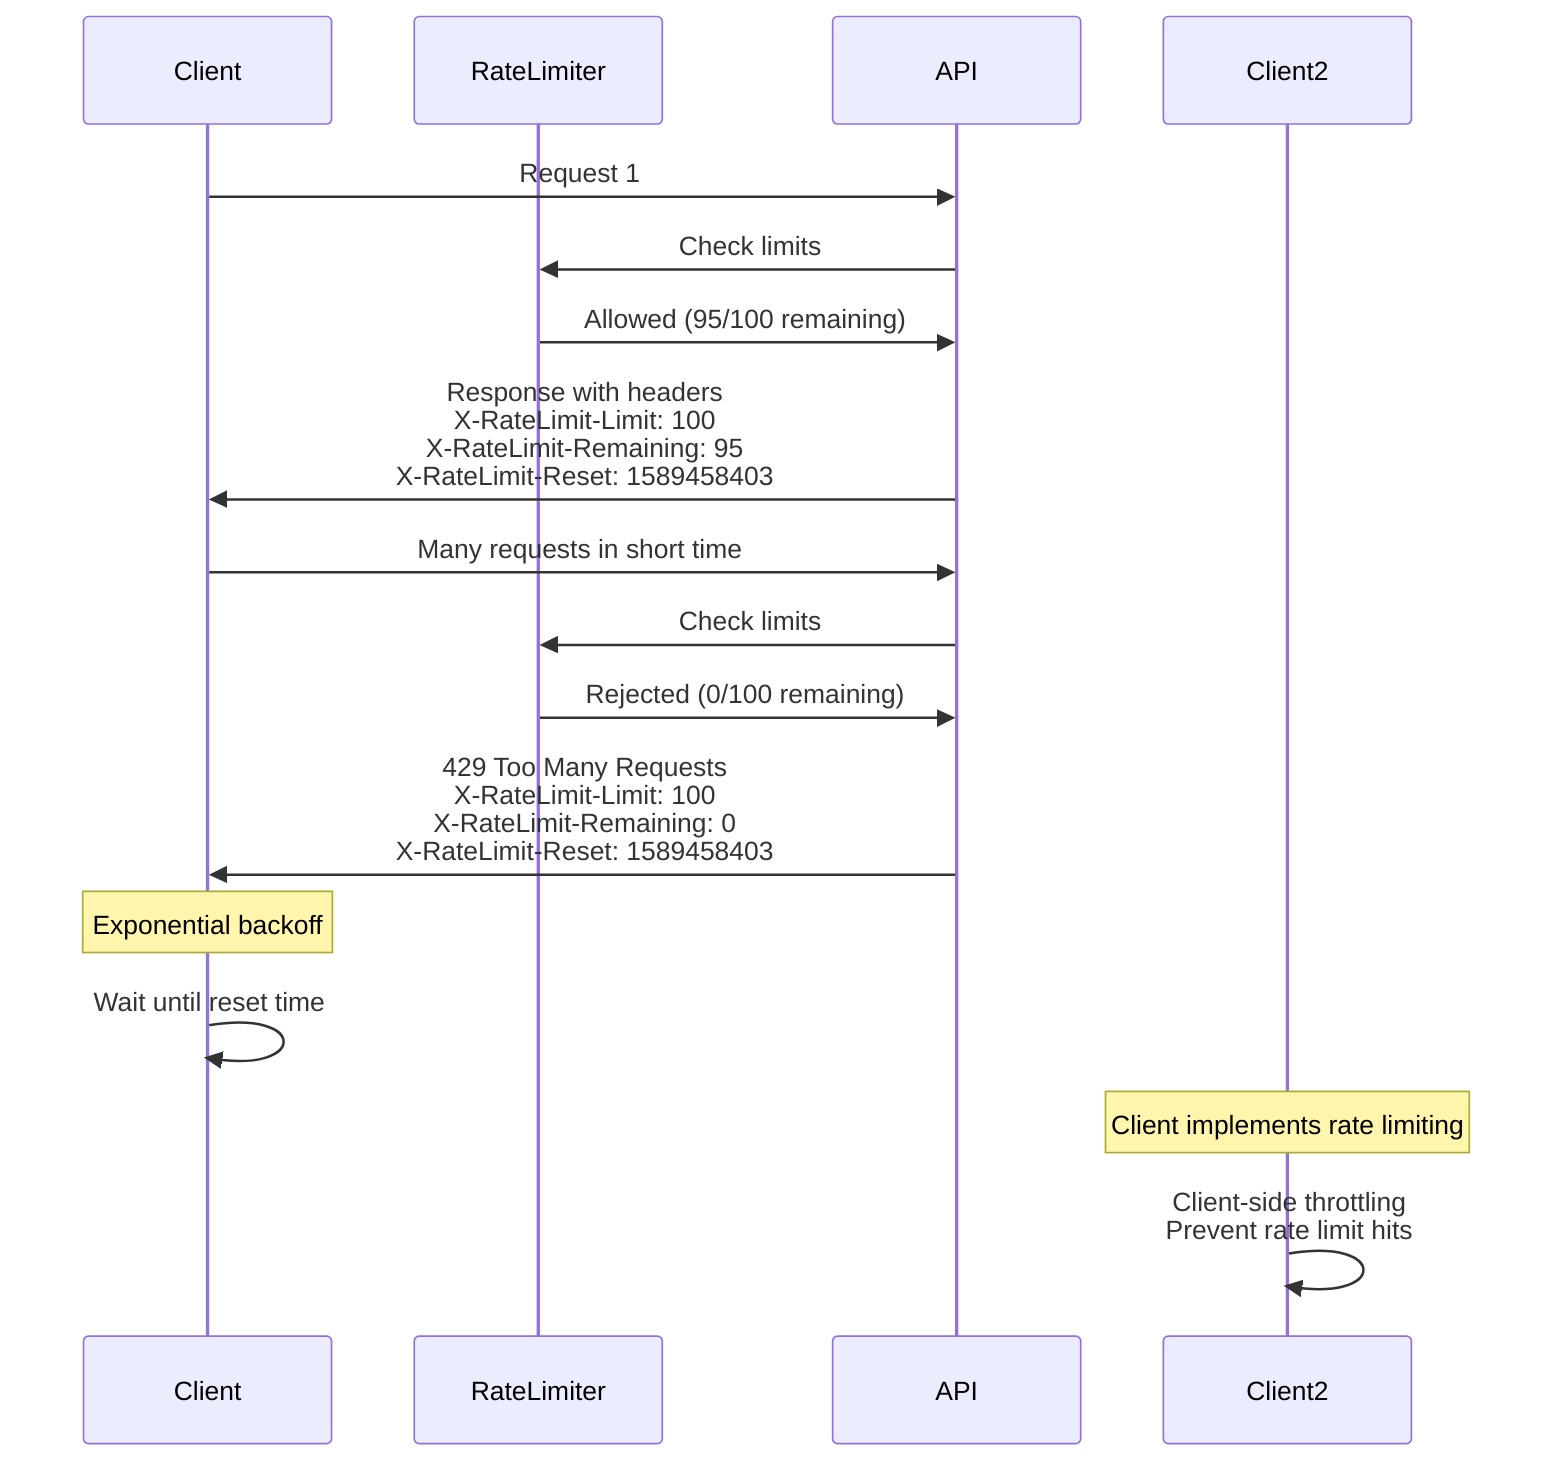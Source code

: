 sequenceDiagram
    participant Client
    participant RateLimiter
    participant API
    participant Client2

    Client->>API: Request 1
    API->>RateLimiter: Check limits
    RateLimiter->>API: Allowed (95/100 remaining)
    API->>Client: Response with headers<br/>X-RateLimit-Limit: 100<br/>X-RateLimit-Remaining: 95<br/>X-RateLimit-Reset: 1589458403
    
    Client->>API: Many requests in short time
    API->>RateLimiter: Check limits
    RateLimiter->>API: Rejected (0/100 remaining)
    API->>Client: 429 Too Many Requests<br/>X-RateLimit-Limit: 100<br/>X-RateLimit-Remaining: 0<br/>X-RateLimit-Reset: 1589458403
    
    Note over Client: Exponential backoff
    Client->>Client: Wait until reset time
    
    Note over Client2: Client implements rate limiting
    Client2->>Client2: Client-side throttling<br/>Prevent rate limit hits